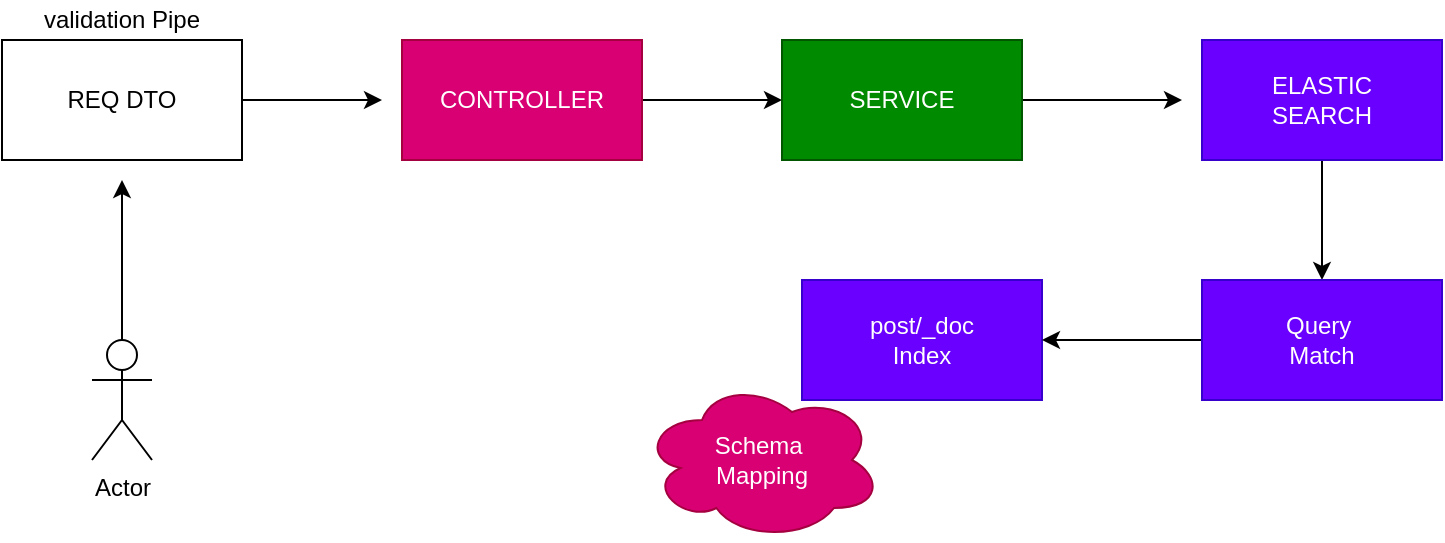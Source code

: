 <mxfile>
    <diagram id="SJrw_LUZ_Y_HDIkRMcB1" name="Page-1">
        <mxGraphModel dx="940" dy="378" grid="1" gridSize="10" guides="1" tooltips="1" connect="1" arrows="1" fold="1" page="1" pageScale="1" pageWidth="850" pageHeight="1100" math="0" shadow="0">
            <root>
                <mxCell id="4K3nKACWAKaTWBSXyefh-0"/>
                <mxCell id="4K3nKACWAKaTWBSXyefh-1" parent="4K3nKACWAKaTWBSXyefh-0"/>
                <mxCell id="74MOIgDQ9q423ZkZJ6v7-24" style="edgeStyle=orthogonalEdgeStyle;rounded=0;orthogonalLoop=1;jettySize=auto;html=1;exitX=1;exitY=0.5;exitDx=0;exitDy=0;" edge="1" parent="4K3nKACWAKaTWBSXyefh-1" source="74MOIgDQ9q423ZkZJ6v7-0">
                    <mxGeometry relative="1" as="geometry">
                        <mxPoint x="310" y="110" as="targetPoint"/>
                    </mxGeometry>
                </mxCell>
                <mxCell id="74MOIgDQ9q423ZkZJ6v7-0" value="REQ DTO" style="rounded=0;whiteSpace=wrap;html=1;" vertex="1" parent="4K3nKACWAKaTWBSXyefh-1">
                    <mxGeometry x="120" y="80" width="120" height="60" as="geometry"/>
                </mxCell>
                <mxCell id="74MOIgDQ9q423ZkZJ6v7-22" style="edgeStyle=orthogonalEdgeStyle;rounded=0;orthogonalLoop=1;jettySize=auto;html=1;exitX=1;exitY=0.5;exitDx=0;exitDy=0;entryX=0;entryY=0.5;entryDx=0;entryDy=0;" edge="1" parent="4K3nKACWAKaTWBSXyefh-1" source="74MOIgDQ9q423ZkZJ6v7-1" target="74MOIgDQ9q423ZkZJ6v7-20">
                    <mxGeometry relative="1" as="geometry"/>
                </mxCell>
                <mxCell id="74MOIgDQ9q423ZkZJ6v7-1" value="CONTROLLER" style="rounded=0;whiteSpace=wrap;html=1;fillColor=#d80073;strokeColor=#A50040;fontColor=#ffffff;" vertex="1" parent="4K3nKACWAKaTWBSXyefh-1">
                    <mxGeometry x="320" y="80" width="120" height="60" as="geometry"/>
                </mxCell>
                <mxCell id="74MOIgDQ9q423ZkZJ6v7-14" style="edgeStyle=orthogonalEdgeStyle;rounded=0;orthogonalLoop=1;jettySize=auto;html=1;exitX=1;exitY=0.5;exitDx=0;exitDy=0;entryX=0;entryY=0.5;entryDx=0;entryDy=0;" edge="1" parent="4K3nKACWAKaTWBSXyefh-1" target="74MOIgDQ9q423ZkZJ6v7-13">
                    <mxGeometry relative="1" as="geometry">
                        <mxPoint x="560" y="150" as="sourcePoint"/>
                    </mxGeometry>
                </mxCell>
                <mxCell id="74MOIgDQ9q423ZkZJ6v7-15" value="HTTP" style="edgeLabel;html=1;align=center;verticalAlign=middle;resizable=0;points=[];" vertex="1" connectable="0" parent="74MOIgDQ9q423ZkZJ6v7-14">
                    <mxGeometry x="-0.139" relative="1" as="geometry">
                        <mxPoint as="offset"/>
                    </mxGeometry>
                </mxCell>
                <mxCell id="74MOIgDQ9q423ZkZJ6v7-23" style="edgeStyle=orthogonalEdgeStyle;rounded=0;orthogonalLoop=1;jettySize=auto;html=1;exitX=1;exitY=0.5;exitDx=0;exitDy=0;" edge="1" parent="4K3nKACWAKaTWBSXyefh-1" source="74MOIgDQ9q423ZkZJ6v7-20">
                    <mxGeometry relative="1" as="geometry">
                        <mxPoint x="710" y="110" as="targetPoint"/>
                    </mxGeometry>
                </mxCell>
                <mxCell id="74MOIgDQ9q423ZkZJ6v7-20" value="SERVICE" style="rounded=0;whiteSpace=wrap;html=1;fillColor=#008a00;strokeColor=#005700;fontColor=#ffffff;" vertex="1" parent="4K3nKACWAKaTWBSXyefh-1">
                    <mxGeometry x="510" y="80" width="120" height="60" as="geometry"/>
                </mxCell>
                <mxCell id="74MOIgDQ9q423ZkZJ6v7-27" style="edgeStyle=orthogonalEdgeStyle;rounded=0;orthogonalLoop=1;jettySize=auto;html=1;exitX=0.5;exitY=1;exitDx=0;exitDy=0;entryX=0.5;entryY=0;entryDx=0;entryDy=0;" edge="1" parent="4K3nKACWAKaTWBSXyefh-1" source="74MOIgDQ9q423ZkZJ6v7-21" target="74MOIgDQ9q423ZkZJ6v7-26">
                    <mxGeometry relative="1" as="geometry"/>
                </mxCell>
                <mxCell id="74MOIgDQ9q423ZkZJ6v7-21" value="ELASTIC &lt;br&gt;SEARCH" style="rounded=0;whiteSpace=wrap;html=1;fillColor=#6a00ff;strokeColor=#3700CC;fontColor=#ffffff;" vertex="1" parent="4K3nKACWAKaTWBSXyefh-1">
                    <mxGeometry x="720" y="80" width="120" height="60" as="geometry"/>
                </mxCell>
                <mxCell id="74MOIgDQ9q423ZkZJ6v7-25" value="post/_doc&lt;br&gt;Index" style="rounded=0;whiteSpace=wrap;html=1;fillColor=#6a00ff;strokeColor=#3700CC;fontColor=#ffffff;" vertex="1" parent="4K3nKACWAKaTWBSXyefh-1">
                    <mxGeometry x="520" y="200" width="120" height="60" as="geometry"/>
                </mxCell>
                <mxCell id="74MOIgDQ9q423ZkZJ6v7-28" style="edgeStyle=orthogonalEdgeStyle;rounded=0;orthogonalLoop=1;jettySize=auto;html=1;exitX=0;exitY=0.5;exitDx=0;exitDy=0;entryX=1;entryY=0.5;entryDx=0;entryDy=0;" edge="1" parent="4K3nKACWAKaTWBSXyefh-1" source="74MOIgDQ9q423ZkZJ6v7-26" target="74MOIgDQ9q423ZkZJ6v7-25">
                    <mxGeometry relative="1" as="geometry"/>
                </mxCell>
                <mxCell id="74MOIgDQ9q423ZkZJ6v7-26" value="Query&amp;nbsp;&lt;br&gt;Match" style="rounded=0;whiteSpace=wrap;html=1;fillColor=#6a00ff;strokeColor=#3700CC;fontColor=#ffffff;" vertex="1" parent="4K3nKACWAKaTWBSXyefh-1">
                    <mxGeometry x="720" y="200" width="120" height="60" as="geometry"/>
                </mxCell>
                <mxCell id="74MOIgDQ9q423ZkZJ6v7-29" value="Schema&amp;nbsp;&lt;br&gt;Mapping" style="ellipse;shape=cloud;whiteSpace=wrap;html=1;fillColor=#d80073;strokeColor=#A50040;fontColor=#ffffff;" vertex="1" parent="4K3nKACWAKaTWBSXyefh-1">
                    <mxGeometry x="440" y="250" width="120" height="80" as="geometry"/>
                </mxCell>
                <mxCell id="74MOIgDQ9q423ZkZJ6v7-31" style="edgeStyle=orthogonalEdgeStyle;rounded=0;orthogonalLoop=1;jettySize=auto;html=1;exitX=0.5;exitY=0;exitDx=0;exitDy=0;exitPerimeter=0;" edge="1" parent="4K3nKACWAKaTWBSXyefh-1" source="74MOIgDQ9q423ZkZJ6v7-30">
                    <mxGeometry relative="1" as="geometry">
                        <mxPoint x="180" y="150" as="targetPoint"/>
                    </mxGeometry>
                </mxCell>
                <mxCell id="74MOIgDQ9q423ZkZJ6v7-30" value="Actor" style="shape=umlActor;verticalLabelPosition=bottom;verticalAlign=top;html=1;outlineConnect=0;" vertex="1" parent="4K3nKACWAKaTWBSXyefh-1">
                    <mxGeometry x="165" y="230" width="30" height="60" as="geometry"/>
                </mxCell>
                <mxCell id="74MOIgDQ9q423ZkZJ6v7-32" value="validation Pipe" style="text;html=1;strokeColor=none;fillColor=none;align=center;verticalAlign=middle;whiteSpace=wrap;rounded=0;" vertex="1" parent="4K3nKACWAKaTWBSXyefh-1">
                    <mxGeometry x="120" y="60" width="120" height="20" as="geometry"/>
                </mxCell>
            </root>
        </mxGraphModel>
    </diagram>
</mxfile>